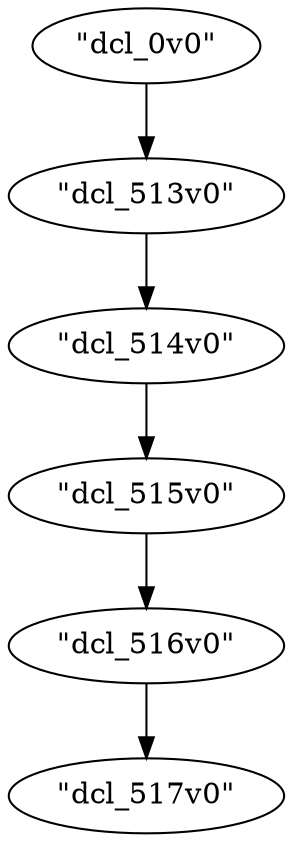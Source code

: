 digraph {
    0 [ label = "\"dcl_0v0\"" ]
    1 [ label = "\"dcl_513v0\"" ]
    2 [ label = "\"dcl_514v0\"" ]
    3 [ label = "\"dcl_515v0\"" ]
    4 [ label = "\"dcl_516v0\"" ]
    5 [ label = "\"dcl_517v0\"" ]
    0 -> 1 [ ]
    1 -> 2 [ ]
    2 -> 3 [ ]
    3 -> 4 [ ]
    4 -> 5 [ ]
}
